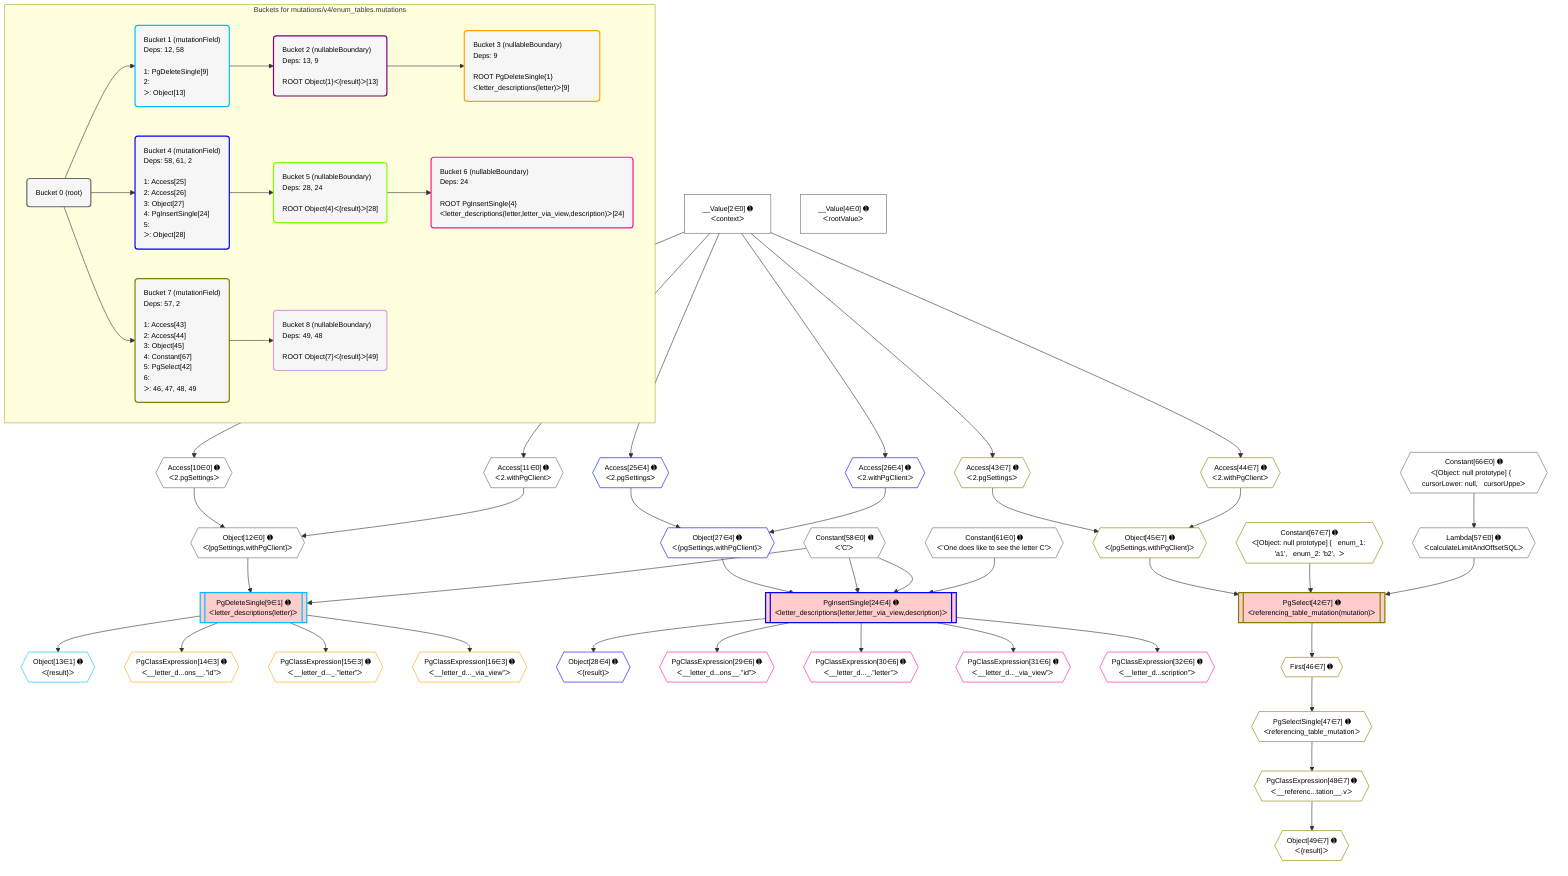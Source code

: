 %%{init: {'themeVariables': { 'fontSize': '12px'}}}%%
graph TD
    classDef path fill:#eee,stroke:#000,color:#000
    classDef plan fill:#fff,stroke-width:1px,color:#000
    classDef itemplan fill:#fff,stroke-width:2px,color:#000
    classDef unbatchedplan fill:#dff,stroke-width:1px,color:#000
    classDef sideeffectplan fill:#fcc,stroke-width:2px,color:#000
    classDef bucket fill:#f6f6f6,color:#000,stroke-width:2px,text-align:left


    %% plan dependencies
    Object12{{"Object[12∈0] ➊<br />ᐸ{pgSettings,withPgClient}ᐳ"}}:::plan
    Access10{{"Access[10∈0] ➊<br />ᐸ2.pgSettingsᐳ"}}:::plan
    Access11{{"Access[11∈0] ➊<br />ᐸ2.withPgClientᐳ"}}:::plan
    Access10 & Access11 --> Object12
    __Value2["__Value[2∈0] ➊<br />ᐸcontextᐳ"]:::plan
    __Value2 --> Access10
    __Value2 --> Access11
    Lambda57{{"Lambda[57∈0] ➊<br />ᐸcalculateLimitAndOffsetSQLᐳ"}}:::plan
    Constant66{{"Constant[66∈0] ➊<br />ᐸ[Object: null prototype] {   cursorLower: null,   cursorUppeᐳ"}}:::plan
    Constant66 --> Lambda57
    __Value4["__Value[4∈0] ➊<br />ᐸrootValueᐳ"]:::plan
    Constant58{{"Constant[58∈0] ➊<br />ᐸ'C'ᐳ"}}:::plan
    Constant61{{"Constant[61∈0] ➊<br />ᐸ'One does like to see the letter C'ᐳ"}}:::plan
    PgDeleteSingle9[["PgDeleteSingle[9∈1] ➊<br />ᐸletter_descriptions(letter)ᐳ"]]:::sideeffectplan
    Object12 & Constant58 --> PgDeleteSingle9
    Object13{{"Object[13∈1] ➊<br />ᐸ{result}ᐳ"}}:::plan
    PgDeleteSingle9 --> Object13
    PgClassExpression14{{"PgClassExpression[14∈3] ➊<br />ᐸ__letter_d...ons__.”id”ᐳ"}}:::plan
    PgDeleteSingle9 --> PgClassExpression14
    PgClassExpression15{{"PgClassExpression[15∈3] ➊<br />ᐸ__letter_d..._.”letter”ᐳ"}}:::plan
    PgDeleteSingle9 --> PgClassExpression15
    PgClassExpression16{{"PgClassExpression[16∈3] ➊<br />ᐸ__letter_d..._via_view”ᐳ"}}:::plan
    PgDeleteSingle9 --> PgClassExpression16
    PgInsertSingle24[["PgInsertSingle[24∈4] ➊<br />ᐸletter_descriptions(letter,letter_via_view,description)ᐳ"]]:::sideeffectplan
    Object27{{"Object[27∈4] ➊<br />ᐸ{pgSettings,withPgClient}ᐳ"}}:::plan
    Object27 & Constant58 & Constant58 & Constant61 --> PgInsertSingle24
    Access25{{"Access[25∈4] ➊<br />ᐸ2.pgSettingsᐳ"}}:::plan
    Access26{{"Access[26∈4] ➊<br />ᐸ2.withPgClientᐳ"}}:::plan
    Access25 & Access26 --> Object27
    __Value2 --> Access25
    __Value2 --> Access26
    Object28{{"Object[28∈4] ➊<br />ᐸ{result}ᐳ"}}:::plan
    PgInsertSingle24 --> Object28
    PgClassExpression29{{"PgClassExpression[29∈6] ➊<br />ᐸ__letter_d...ons__.”id”ᐳ"}}:::plan
    PgInsertSingle24 --> PgClassExpression29
    PgClassExpression30{{"PgClassExpression[30∈6] ➊<br />ᐸ__letter_d..._.”letter”ᐳ"}}:::plan
    PgInsertSingle24 --> PgClassExpression30
    PgClassExpression31{{"PgClassExpression[31∈6] ➊<br />ᐸ__letter_d..._via_view”ᐳ"}}:::plan
    PgInsertSingle24 --> PgClassExpression31
    PgClassExpression32{{"PgClassExpression[32∈6] ➊<br />ᐸ__letter_d...scription”ᐳ"}}:::plan
    PgInsertSingle24 --> PgClassExpression32
    PgSelect42[["PgSelect[42∈7] ➊<br />ᐸreferencing_table_mutation(mutation)ᐳ"]]:::sideeffectplan
    Object45{{"Object[45∈7] ➊<br />ᐸ{pgSettings,withPgClient}ᐳ"}}:::plan
    Constant67{{"Constant[67∈7] ➊<br />ᐸ[Object: null prototype] {   enum_1: 'a1',   enum_2: 'b2',  ᐳ"}}:::plan
    Object45 & Constant67 & Lambda57 --> PgSelect42
    Access43{{"Access[43∈7] ➊<br />ᐸ2.pgSettingsᐳ"}}:::plan
    Access44{{"Access[44∈7] ➊<br />ᐸ2.withPgClientᐳ"}}:::plan
    Access43 & Access44 --> Object45
    __Value2 --> Access43
    __Value2 --> Access44
    First46{{"First[46∈7] ➊"}}:::plan
    PgSelect42 --> First46
    PgSelectSingle47{{"PgSelectSingle[47∈7] ➊<br />ᐸreferencing_table_mutationᐳ"}}:::plan
    First46 --> PgSelectSingle47
    PgClassExpression48{{"PgClassExpression[48∈7] ➊<br />ᐸ__referenc...tation__.vᐳ"}}:::plan
    PgSelectSingle47 --> PgClassExpression48
    Object49{{"Object[49∈7] ➊<br />ᐸ{result}ᐳ"}}:::plan
    PgClassExpression48 --> Object49

    %% define steps

    subgraph "Buckets for mutations/v4/enum_tables.mutations"
    Bucket0("Bucket 0 (root)"):::bucket
    classDef bucket0 stroke:#696969
    class Bucket0,__Value2,__Value4,Access10,Access11,Object12,Lambda57,Constant58,Constant61,Constant66 bucket0
    Bucket1("Bucket 1 (mutationField)<br />Deps: 12, 58<br /><br />1: PgDeleteSingle[9]<br />2: <br />ᐳ: Object[13]"):::bucket
    classDef bucket1 stroke:#00bfff
    class Bucket1,PgDeleteSingle9,Object13 bucket1
    Bucket2("Bucket 2 (nullableBoundary)<br />Deps: 13, 9<br /><br />ROOT Object{1}ᐸ{result}ᐳ[13]"):::bucket
    classDef bucket2 stroke:#7f007f
    class Bucket2 bucket2
    Bucket3("Bucket 3 (nullableBoundary)<br />Deps: 9<br /><br />ROOT PgDeleteSingle{1}ᐸletter_descriptions(letter)ᐳ[9]"):::bucket
    classDef bucket3 stroke:#ffa500
    class Bucket3,PgClassExpression14,PgClassExpression15,PgClassExpression16 bucket3
    Bucket4("Bucket 4 (mutationField)<br />Deps: 58, 61, 2<br /><br />1: Access[25]<br />2: Access[26]<br />3: Object[27]<br />4: PgInsertSingle[24]<br />5: <br />ᐳ: Object[28]"):::bucket
    classDef bucket4 stroke:#0000ff
    class Bucket4,PgInsertSingle24,Access25,Access26,Object27,Object28 bucket4
    Bucket5("Bucket 5 (nullableBoundary)<br />Deps: 28, 24<br /><br />ROOT Object{4}ᐸ{result}ᐳ[28]"):::bucket
    classDef bucket5 stroke:#7fff00
    class Bucket5 bucket5
    Bucket6("Bucket 6 (nullableBoundary)<br />Deps: 24<br /><br />ROOT PgInsertSingle{4}ᐸletter_descriptions(letter,letter_via_view,description)ᐳ[24]"):::bucket
    classDef bucket6 stroke:#ff1493
    class Bucket6,PgClassExpression29,PgClassExpression30,PgClassExpression31,PgClassExpression32 bucket6
    Bucket7("Bucket 7 (mutationField)<br />Deps: 57, 2<br /><br />1: Access[43]<br />2: Access[44]<br />3: Object[45]<br />4: Constant[67]<br />5: PgSelect[42]<br />6: <br />ᐳ: 46, 47, 48, 49"):::bucket
    classDef bucket7 stroke:#808000
    class Bucket7,PgSelect42,Access43,Access44,Object45,First46,PgSelectSingle47,PgClassExpression48,Object49,Constant67 bucket7
    Bucket8("Bucket 8 (nullableBoundary)<br />Deps: 49, 48<br /><br />ROOT Object{7}ᐸ{result}ᐳ[49]"):::bucket
    classDef bucket8 stroke:#dda0dd
    class Bucket8 bucket8
    Bucket0 --> Bucket1 & Bucket4 & Bucket7
    Bucket1 --> Bucket2
    Bucket2 --> Bucket3
    Bucket4 --> Bucket5
    Bucket5 --> Bucket6
    Bucket7 --> Bucket8
    end